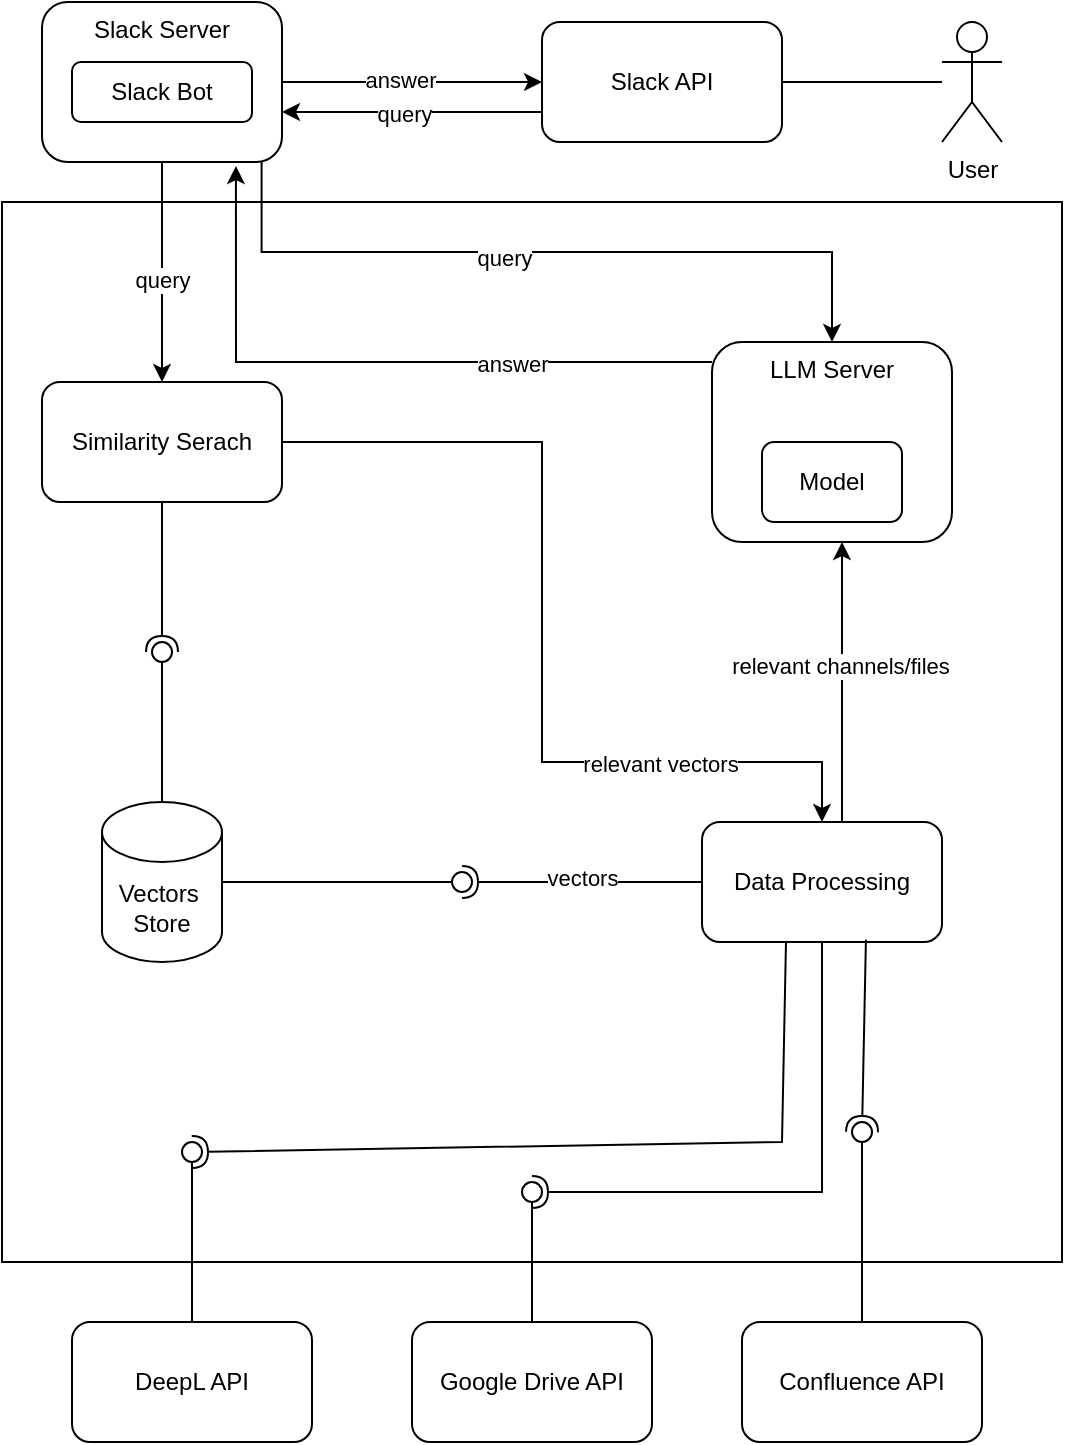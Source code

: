 <mxfile version="21.0.6" type="device"><diagram name="Seite-1" id="6m62z-WQ6obi24l97gur"><mxGraphModel dx="1728" dy="1762" grid="1" gridSize="10" guides="1" tooltips="1" connect="1" arrows="1" fold="1" page="1" pageScale="1" pageWidth="827" pageHeight="1169" math="0" shadow="0"><root><mxCell id="0"/><mxCell id="1" parent="0"/><mxCell id="8NrS5D9H-ZH2_PaS7Y9n-1" value="" style="whiteSpace=wrap;html=1;aspect=fixed;" vertex="1" parent="1"><mxGeometry x="130" y="70" width="530" height="530" as="geometry"/></mxCell><mxCell id="8NrS5D9H-ZH2_PaS7Y9n-11" style="edgeStyle=orthogonalEdgeStyle;rounded=0;orthogonalLoop=1;jettySize=auto;html=1;entryX=0;entryY=0.5;entryDx=0;entryDy=0;" edge="1" parent="1" source="8NrS5D9H-ZH2_PaS7Y9n-2" target="8NrS5D9H-ZH2_PaS7Y9n-5"><mxGeometry relative="1" as="geometry"><Array as="points"><mxPoint x="330" y="10"/><mxPoint x="330" y="10"/></Array></mxGeometry></mxCell><mxCell id="8NrS5D9H-ZH2_PaS7Y9n-47" value="answer" style="edgeLabel;html=1;align=center;verticalAlign=middle;resizable=0;points=[];" vertex="1" connectable="0" parent="8NrS5D9H-ZH2_PaS7Y9n-11"><mxGeometry x="-0.1" y="1" relative="1" as="geometry"><mxPoint as="offset"/></mxGeometry></mxCell><mxCell id="8NrS5D9H-ZH2_PaS7Y9n-34" style="edgeStyle=orthogonalEdgeStyle;rounded=0;orthogonalLoop=1;jettySize=auto;html=1;" edge="1" parent="1" source="8NrS5D9H-ZH2_PaS7Y9n-2" target="8NrS5D9H-ZH2_PaS7Y9n-17"><mxGeometry relative="1" as="geometry"/></mxCell><mxCell id="8NrS5D9H-ZH2_PaS7Y9n-48" value="query" style="edgeLabel;html=1;align=center;verticalAlign=middle;resizable=0;points=[];" vertex="1" connectable="0" parent="8NrS5D9H-ZH2_PaS7Y9n-34"><mxGeometry x="0.073" relative="1" as="geometry"><mxPoint as="offset"/></mxGeometry></mxCell><mxCell id="8NrS5D9H-ZH2_PaS7Y9n-49" style="edgeStyle=orthogonalEdgeStyle;rounded=0;orthogonalLoop=1;jettySize=auto;html=1;exitX=0.915;exitY=0.993;exitDx=0;exitDy=0;exitPerimeter=0;" edge="1" parent="1" source="8NrS5D9H-ZH2_PaS7Y9n-2" target="8NrS5D9H-ZH2_PaS7Y9n-18"><mxGeometry relative="1" as="geometry"><Array as="points"><mxPoint x="260" y="95"/><mxPoint x="545" y="95"/></Array></mxGeometry></mxCell><mxCell id="8NrS5D9H-ZH2_PaS7Y9n-50" value="query" style="edgeLabel;html=1;align=center;verticalAlign=middle;resizable=0;points=[];" vertex="1" connectable="0" parent="8NrS5D9H-ZH2_PaS7Y9n-49"><mxGeometry x="-0.112" y="-3" relative="1" as="geometry"><mxPoint as="offset"/></mxGeometry></mxCell><mxCell id="8NrS5D9H-ZH2_PaS7Y9n-2" value="Slack Server" style="rounded=1;whiteSpace=wrap;html=1;verticalAlign=top;arcSize=16;" vertex="1" parent="1"><mxGeometry x="150" y="-30" width="120" height="80" as="geometry"/></mxCell><mxCell id="8NrS5D9H-ZH2_PaS7Y9n-3" value="Slack Bot" style="rounded=1;whiteSpace=wrap;html=1;" vertex="1" parent="1"><mxGeometry x="165" width="90" height="30" as="geometry"/></mxCell><mxCell id="8NrS5D9H-ZH2_PaS7Y9n-4" value="User" style="shape=umlActor;verticalLabelPosition=bottom;verticalAlign=top;html=1;outlineConnect=0;" vertex="1" parent="1"><mxGeometry x="600" y="-20" width="30" height="60" as="geometry"/></mxCell><mxCell id="8NrS5D9H-ZH2_PaS7Y9n-13" style="edgeStyle=orthogonalEdgeStyle;rounded=0;orthogonalLoop=1;jettySize=auto;html=1;" edge="1" parent="1" source="8NrS5D9H-ZH2_PaS7Y9n-5" target="8NrS5D9H-ZH2_PaS7Y9n-2"><mxGeometry relative="1" as="geometry"><mxPoint x="290" y="20" as="targetPoint"/><Array as="points"><mxPoint x="350" y="25"/><mxPoint x="350" y="25"/></Array></mxGeometry></mxCell><mxCell id="8NrS5D9H-ZH2_PaS7Y9n-46" value="query" style="edgeLabel;html=1;align=center;verticalAlign=middle;resizable=0;points=[];" vertex="1" connectable="0" parent="8NrS5D9H-ZH2_PaS7Y9n-13"><mxGeometry x="0.067" y="1" relative="1" as="geometry"><mxPoint as="offset"/></mxGeometry></mxCell><mxCell id="8NrS5D9H-ZH2_PaS7Y9n-5" value="Slack API" style="rounded=1;whiteSpace=wrap;html=1;" vertex="1" parent="1"><mxGeometry x="400" y="-20" width="120" height="60" as="geometry"/></mxCell><mxCell id="8NrS5D9H-ZH2_PaS7Y9n-33" style="edgeStyle=orthogonalEdgeStyle;rounded=0;orthogonalLoop=1;jettySize=auto;html=1;" edge="1" parent="1" source="8NrS5D9H-ZH2_PaS7Y9n-17" target="8NrS5D9H-ZH2_PaS7Y9n-21"><mxGeometry relative="1" as="geometry"><Array as="points"><mxPoint x="400" y="190"/><mxPoint x="400" y="350"/><mxPoint x="540" y="350"/></Array></mxGeometry></mxCell><mxCell id="8NrS5D9H-ZH2_PaS7Y9n-45" value="relevant vectors" style="edgeLabel;html=1;align=center;verticalAlign=middle;resizable=0;points=[];" vertex="1" connectable="0" parent="8NrS5D9H-ZH2_PaS7Y9n-33"><mxGeometry x="0.517" y="-1" relative="1" as="geometry"><mxPoint as="offset"/></mxGeometry></mxCell><mxCell id="8NrS5D9H-ZH2_PaS7Y9n-17" value="Similarity Serach" style="rounded=1;whiteSpace=wrap;html=1;" vertex="1" parent="1"><mxGeometry x="150" y="160" width="120" height="60" as="geometry"/></mxCell><mxCell id="8NrS5D9H-ZH2_PaS7Y9n-51" style="edgeStyle=orthogonalEdgeStyle;rounded=0;orthogonalLoop=1;jettySize=auto;html=1;entryX=0.808;entryY=1.025;entryDx=0;entryDy=0;entryPerimeter=0;" edge="1" parent="1" source="8NrS5D9H-ZH2_PaS7Y9n-18" target="8NrS5D9H-ZH2_PaS7Y9n-2"><mxGeometry relative="1" as="geometry"><Array as="points"><mxPoint x="247" y="150"/></Array></mxGeometry></mxCell><mxCell id="8NrS5D9H-ZH2_PaS7Y9n-52" value="answer" style="edgeLabel;html=1;align=center;verticalAlign=middle;resizable=0;points=[];" vertex="1" connectable="0" parent="8NrS5D9H-ZH2_PaS7Y9n-51"><mxGeometry x="-0.405" y="1" relative="1" as="geometry"><mxPoint as="offset"/></mxGeometry></mxCell><mxCell id="8NrS5D9H-ZH2_PaS7Y9n-18" value="LLM Server" style="rounded=1;whiteSpace=wrap;html=1;verticalAlign=top;" vertex="1" parent="1"><mxGeometry x="485" y="140" width="120" height="100" as="geometry"/></mxCell><mxCell id="8NrS5D9H-ZH2_PaS7Y9n-19" value="Model" style="rounded=1;whiteSpace=wrap;html=1;" vertex="1" parent="1"><mxGeometry x="510" y="190" width="70" height="40" as="geometry"/></mxCell><mxCell id="8NrS5D9H-ZH2_PaS7Y9n-20" value="Vectors&amp;nbsp;&lt;br&gt;Store" style="shape=cylinder3;whiteSpace=wrap;html=1;boundedLbl=1;backgroundOutline=1;size=15;" vertex="1" parent="1"><mxGeometry x="180" y="370" width="60" height="80" as="geometry"/></mxCell><mxCell id="8NrS5D9H-ZH2_PaS7Y9n-54" style="edgeStyle=orthogonalEdgeStyle;rounded=0;orthogonalLoop=1;jettySize=auto;html=1;" edge="1" parent="1" source="8NrS5D9H-ZH2_PaS7Y9n-21" target="8NrS5D9H-ZH2_PaS7Y9n-18"><mxGeometry relative="1" as="geometry"><Array as="points"><mxPoint x="550" y="330"/><mxPoint x="550" y="330"/></Array></mxGeometry></mxCell><mxCell id="8NrS5D9H-ZH2_PaS7Y9n-55" value="relevant channels/files" style="edgeLabel;html=1;align=center;verticalAlign=middle;resizable=0;points=[];" vertex="1" connectable="0" parent="8NrS5D9H-ZH2_PaS7Y9n-54"><mxGeometry x="0.112" y="1" relative="1" as="geometry"><mxPoint as="offset"/></mxGeometry></mxCell><mxCell id="8NrS5D9H-ZH2_PaS7Y9n-21" value="Data Processing" style="rounded=1;whiteSpace=wrap;html=1;" vertex="1" parent="1"><mxGeometry x="480" y="380" width="120" height="60" as="geometry"/></mxCell><mxCell id="8NrS5D9H-ZH2_PaS7Y9n-25" value="" style="rounded=0;orthogonalLoop=1;jettySize=auto;html=1;endArrow=none;endFill=0;sketch=0;sourcePerimeterSpacing=0;targetPerimeterSpacing=0;" edge="1" target="8NrS5D9H-ZH2_PaS7Y9n-27" parent="1" source="8NrS5D9H-ZH2_PaS7Y9n-20"><mxGeometry relative="1" as="geometry"><mxPoint x="390" y="341" as="sourcePoint"/></mxGeometry></mxCell><mxCell id="8NrS5D9H-ZH2_PaS7Y9n-26" value="" style="rounded=0;orthogonalLoop=1;jettySize=auto;html=1;endArrow=halfCircle;endFill=0;entryX=0.5;entryY=0.5;endSize=6;strokeWidth=1;sketch=0;exitX=0;exitY=0.5;exitDx=0;exitDy=0;" edge="1" target="8NrS5D9H-ZH2_PaS7Y9n-27" parent="1" source="8NrS5D9H-ZH2_PaS7Y9n-21"><mxGeometry relative="1" as="geometry"><mxPoint x="430" y="341" as="sourcePoint"/></mxGeometry></mxCell><mxCell id="8NrS5D9H-ZH2_PaS7Y9n-44" value="vectors" style="edgeLabel;html=1;align=center;verticalAlign=middle;resizable=0;points=[];" vertex="1" connectable="0" parent="8NrS5D9H-ZH2_PaS7Y9n-26"><mxGeometry y="-2" relative="1" as="geometry"><mxPoint as="offset"/></mxGeometry></mxCell><mxCell id="8NrS5D9H-ZH2_PaS7Y9n-27" value="" style="ellipse;whiteSpace=wrap;html=1;align=center;aspect=fixed;resizable=0;points=[];outlineConnect=0;sketch=0;" vertex="1" parent="1"><mxGeometry x="355" y="405" width="10" height="10" as="geometry"/></mxCell><mxCell id="8NrS5D9H-ZH2_PaS7Y9n-30" value="" style="rounded=0;orthogonalLoop=1;jettySize=auto;html=1;endArrow=none;endFill=0;sketch=0;sourcePerimeterSpacing=0;targetPerimeterSpacing=0;exitX=0.5;exitY=0;exitDx=0;exitDy=0;exitPerimeter=0;" edge="1" target="8NrS5D9H-ZH2_PaS7Y9n-32" parent="1" source="8NrS5D9H-ZH2_PaS7Y9n-20"><mxGeometry relative="1" as="geometry"><mxPoint x="390" y="295" as="sourcePoint"/></mxGeometry></mxCell><mxCell id="8NrS5D9H-ZH2_PaS7Y9n-31" value="" style="rounded=0;orthogonalLoop=1;jettySize=auto;html=1;endArrow=halfCircle;endFill=0;entryX=0.5;entryY=0.5;endSize=6;strokeWidth=1;sketch=0;exitX=0.5;exitY=1;exitDx=0;exitDy=0;" edge="1" target="8NrS5D9H-ZH2_PaS7Y9n-32" parent="1" source="8NrS5D9H-ZH2_PaS7Y9n-17"><mxGeometry relative="1" as="geometry"><mxPoint x="430" y="295" as="sourcePoint"/></mxGeometry></mxCell><mxCell id="8NrS5D9H-ZH2_PaS7Y9n-32" value="" style="ellipse;whiteSpace=wrap;html=1;align=center;aspect=fixed;resizable=0;points=[];outlineConnect=0;sketch=0;" vertex="1" parent="1"><mxGeometry x="205" y="290" width="10" height="10" as="geometry"/></mxCell><mxCell id="8NrS5D9H-ZH2_PaS7Y9n-35" value="Confluence API" style="rounded=1;whiteSpace=wrap;html=1;" vertex="1" parent="1"><mxGeometry x="500" y="630" width="120" height="60" as="geometry"/></mxCell><mxCell id="8NrS5D9H-ZH2_PaS7Y9n-36" value="Google Drive API" style="rounded=1;whiteSpace=wrap;html=1;" vertex="1" parent="1"><mxGeometry x="335" y="630" width="120" height="60" as="geometry"/></mxCell><mxCell id="8NrS5D9H-ZH2_PaS7Y9n-37" value="" style="rounded=0;orthogonalLoop=1;jettySize=auto;html=1;endArrow=none;endFill=0;sketch=0;sourcePerimeterSpacing=0;targetPerimeterSpacing=0;exitX=0.5;exitY=0;exitDx=0;exitDy=0;" edge="1" target="8NrS5D9H-ZH2_PaS7Y9n-39" parent="1" source="8NrS5D9H-ZH2_PaS7Y9n-36"><mxGeometry relative="1" as="geometry"><mxPoint x="390" y="485" as="sourcePoint"/><mxPoint x="390" y="550" as="targetPoint"/><Array as="points"/></mxGeometry></mxCell><mxCell id="8NrS5D9H-ZH2_PaS7Y9n-38" value="" style="rounded=0;orthogonalLoop=1;jettySize=auto;html=1;endArrow=halfCircle;endFill=0;entryX=0.5;entryY=0.5;endSize=6;strokeWidth=1;sketch=0;exitX=0.5;exitY=1;exitDx=0;exitDy=0;" edge="1" target="8NrS5D9H-ZH2_PaS7Y9n-39" parent="1" source="8NrS5D9H-ZH2_PaS7Y9n-21"><mxGeometry relative="1" as="geometry"><mxPoint x="430" y="485" as="sourcePoint"/><Array as="points"><mxPoint x="540" y="565"/></Array></mxGeometry></mxCell><mxCell id="8NrS5D9H-ZH2_PaS7Y9n-39" value="" style="ellipse;whiteSpace=wrap;html=1;align=center;aspect=fixed;resizable=0;points=[];outlineConnect=0;sketch=0;" vertex="1" parent="1"><mxGeometry x="390" y="560" width="10" height="10" as="geometry"/></mxCell><mxCell id="8NrS5D9H-ZH2_PaS7Y9n-40" value="" style="rounded=0;orthogonalLoop=1;jettySize=auto;html=1;endArrow=none;endFill=0;sketch=0;sourcePerimeterSpacing=0;targetPerimeterSpacing=0;exitX=0.5;exitY=0;exitDx=0;exitDy=0;" edge="1" target="8NrS5D9H-ZH2_PaS7Y9n-42" parent="1" source="8NrS5D9H-ZH2_PaS7Y9n-35"><mxGeometry relative="1" as="geometry"><mxPoint x="390" y="485" as="sourcePoint"/></mxGeometry></mxCell><mxCell id="8NrS5D9H-ZH2_PaS7Y9n-41" value="" style="rounded=0;orthogonalLoop=1;jettySize=auto;html=1;endArrow=halfCircle;endFill=0;entryX=0.5;entryY=0.5;endSize=6;strokeWidth=1;sketch=0;exitX=0.683;exitY=0.981;exitDx=0;exitDy=0;exitPerimeter=0;" edge="1" target="8NrS5D9H-ZH2_PaS7Y9n-42" parent="1" source="8NrS5D9H-ZH2_PaS7Y9n-21"><mxGeometry relative="1" as="geometry"><mxPoint x="430" y="485" as="sourcePoint"/></mxGeometry></mxCell><mxCell id="8NrS5D9H-ZH2_PaS7Y9n-42" value="" style="ellipse;whiteSpace=wrap;html=1;align=center;aspect=fixed;resizable=0;points=[];outlineConnect=0;sketch=0;" vertex="1" parent="1"><mxGeometry x="555" y="530" width="10" height="10" as="geometry"/></mxCell><mxCell id="8NrS5D9H-ZH2_PaS7Y9n-56" value="DeepL API" style="rounded=1;whiteSpace=wrap;html=1;" vertex="1" parent="1"><mxGeometry x="165" y="630" width="120" height="60" as="geometry"/></mxCell><mxCell id="8NrS5D9H-ZH2_PaS7Y9n-59" value="" style="rounded=0;orthogonalLoop=1;jettySize=auto;html=1;endArrow=none;endFill=0;sketch=0;sourcePerimeterSpacing=0;targetPerimeterSpacing=0;exitX=0.5;exitY=0;exitDx=0;exitDy=0;" edge="1" target="8NrS5D9H-ZH2_PaS7Y9n-61" parent="1" source="8NrS5D9H-ZH2_PaS7Y9n-56"><mxGeometry relative="1" as="geometry"><mxPoint x="240" y="435" as="sourcePoint"/></mxGeometry></mxCell><mxCell id="8NrS5D9H-ZH2_PaS7Y9n-60" value="" style="rounded=0;orthogonalLoop=1;jettySize=auto;html=1;endArrow=halfCircle;endFill=0;entryX=0.5;entryY=0.5;endSize=6;strokeWidth=1;sketch=0;exitX=0.35;exitY=0.994;exitDx=0;exitDy=0;exitPerimeter=0;" edge="1" target="8NrS5D9H-ZH2_PaS7Y9n-61" parent="1" source="8NrS5D9H-ZH2_PaS7Y9n-21"><mxGeometry relative="1" as="geometry"><mxPoint x="280" y="435" as="sourcePoint"/><Array as="points"><mxPoint x="520" y="540"/></Array></mxGeometry></mxCell><mxCell id="8NrS5D9H-ZH2_PaS7Y9n-61" value="" style="ellipse;whiteSpace=wrap;html=1;align=center;aspect=fixed;resizable=0;points=[];outlineConnect=0;sketch=0;" vertex="1" parent="1"><mxGeometry x="220" y="540" width="10" height="10" as="geometry"/></mxCell><mxCell id="8NrS5D9H-ZH2_PaS7Y9n-62" value="" style="endArrow=none;html=1;rounded=0;exitX=1;exitY=0.5;exitDx=0;exitDy=0;" edge="1" parent="1" source="8NrS5D9H-ZH2_PaS7Y9n-5" target="8NrS5D9H-ZH2_PaS7Y9n-4"><mxGeometry width="50" height="50" relative="1" as="geometry"><mxPoint x="230" y="240" as="sourcePoint"/><mxPoint x="280" y="190" as="targetPoint"/></mxGeometry></mxCell></root></mxGraphModel></diagram></mxfile>